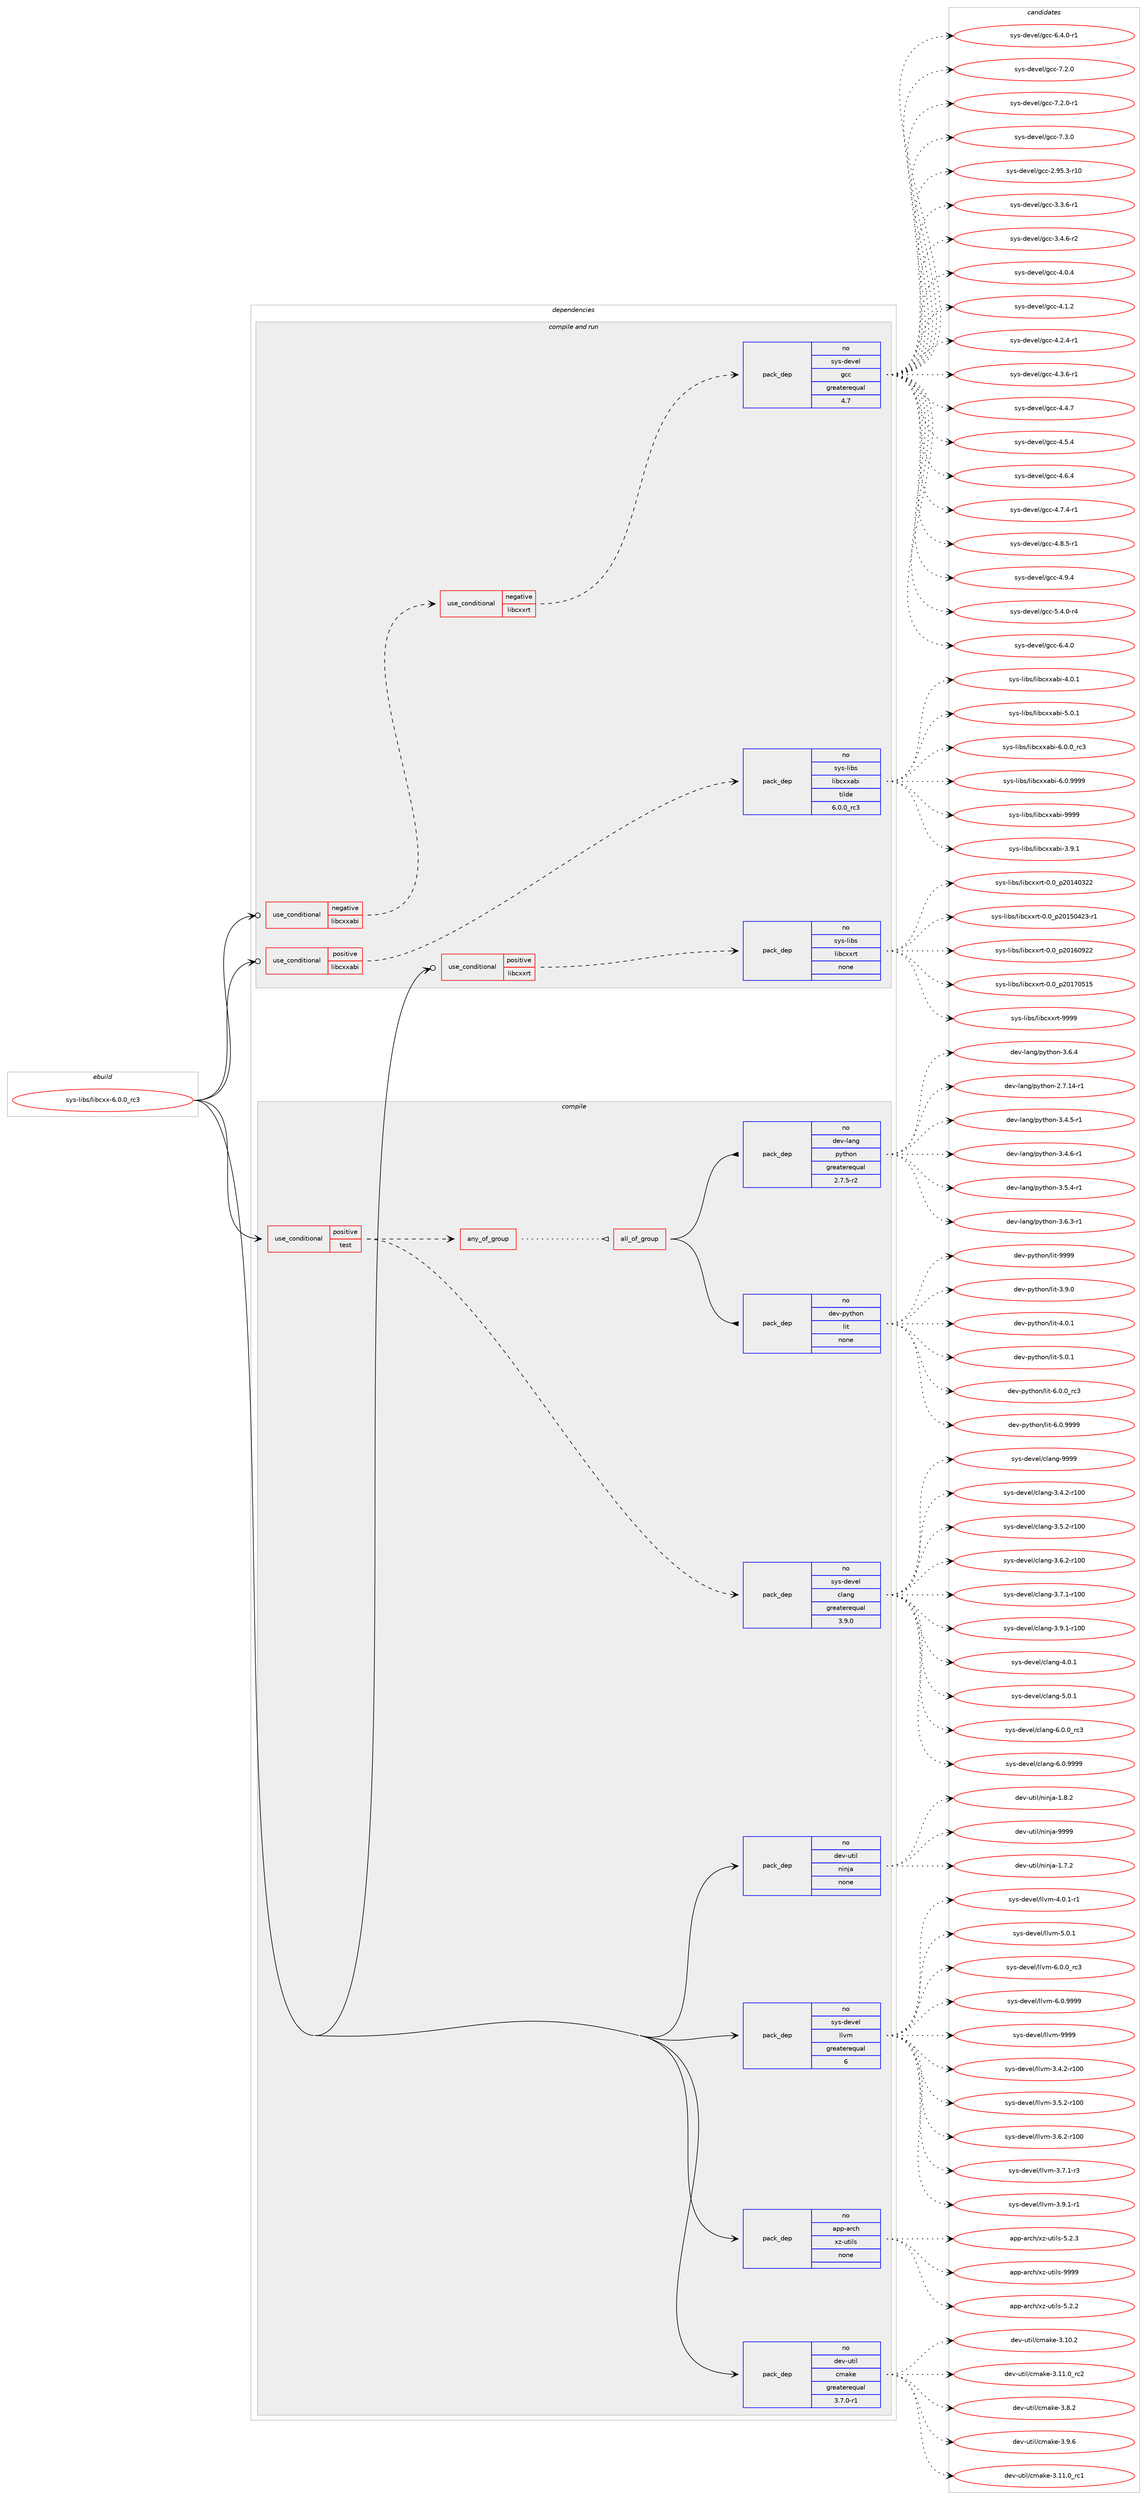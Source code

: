digraph prolog {

# *************
# Graph options
# *************

newrank=true;
concentrate=true;
compound=true;
graph [rankdir=LR,fontname=Helvetica,fontsize=10,ranksep=1.5];#, ranksep=2.5, nodesep=0.2];
edge  [arrowhead=vee];
node  [fontname=Helvetica,fontsize=10];

# **********
# The ebuild
# **********

subgraph cluster_leftcol {
color=gray;
rank=same;
label=<<i>ebuild</i>>;
id [label="sys-libs/libcxx-6.0.0_rc3", color=red, width=4, href="../sys-libs/libcxx-6.0.0_rc3.svg"];
}

# ****************
# The dependencies
# ****************

subgraph cluster_midcol {
color=gray;
label=<<i>dependencies</i>>;
subgraph cluster_compile {
fillcolor="#eeeeee";
style=filled;
label=<<i>compile</i>>;
subgraph cond741 {
dependency6687 [label=<<TABLE BORDER="0" CELLBORDER="1" CELLSPACING="0" CELLPADDING="4"><TR><TD ROWSPAN="3" CELLPADDING="10">use_conditional</TD></TR><TR><TD>positive</TD></TR><TR><TD>test</TD></TR></TABLE>>, shape=none, color=red];
subgraph pack5902 {
dependency6688 [label=<<TABLE BORDER="0" CELLBORDER="1" CELLSPACING="0" CELLPADDING="4" WIDTH="220"><TR><TD ROWSPAN="6" CELLPADDING="30">pack_dep</TD></TR><TR><TD WIDTH="110">no</TD></TR><TR><TD>sys-devel</TD></TR><TR><TD>clang</TD></TR><TR><TD>greaterequal</TD></TR><TR><TD>3.9.0</TD></TR></TABLE>>, shape=none, color=blue];
}
dependency6687:e -> dependency6688:w [weight=20,style="dashed",arrowhead="vee"];
subgraph any33 {
dependency6689 [label=<<TABLE BORDER="0" CELLBORDER="1" CELLSPACING="0" CELLPADDING="4"><TR><TD CELLPADDING="10">any_of_group</TD></TR></TABLE>>, shape=none, color=red];subgraph all14 {
dependency6690 [label=<<TABLE BORDER="0" CELLBORDER="1" CELLSPACING="0" CELLPADDING="4"><TR><TD CELLPADDING="10">all_of_group</TD></TR></TABLE>>, shape=none, color=red];subgraph pack5903 {
dependency6691 [label=<<TABLE BORDER="0" CELLBORDER="1" CELLSPACING="0" CELLPADDING="4" WIDTH="220"><TR><TD ROWSPAN="6" CELLPADDING="30">pack_dep</TD></TR><TR><TD WIDTH="110">no</TD></TR><TR><TD>dev-lang</TD></TR><TR><TD>python</TD></TR><TR><TD>greaterequal</TD></TR><TR><TD>2.7.5-r2</TD></TR></TABLE>>, shape=none, color=blue];
}
dependency6690:e -> dependency6691:w [weight=20,style="solid",arrowhead="inv"];
subgraph pack5904 {
dependency6692 [label=<<TABLE BORDER="0" CELLBORDER="1" CELLSPACING="0" CELLPADDING="4" WIDTH="220"><TR><TD ROWSPAN="6" CELLPADDING="30">pack_dep</TD></TR><TR><TD WIDTH="110">no</TD></TR><TR><TD>dev-python</TD></TR><TR><TD>lit</TD></TR><TR><TD>none</TD></TR><TR><TD></TD></TR></TABLE>>, shape=none, color=blue];
}
dependency6690:e -> dependency6692:w [weight=20,style="solid",arrowhead="inv"];
}
dependency6689:e -> dependency6690:w [weight=20,style="dotted",arrowhead="oinv"];
}
dependency6687:e -> dependency6689:w [weight=20,style="dashed",arrowhead="vee"];
}
id:e -> dependency6687:w [weight=20,style="solid",arrowhead="vee"];
subgraph pack5905 {
dependency6693 [label=<<TABLE BORDER="0" CELLBORDER="1" CELLSPACING="0" CELLPADDING="4" WIDTH="220"><TR><TD ROWSPAN="6" CELLPADDING="30">pack_dep</TD></TR><TR><TD WIDTH="110">no</TD></TR><TR><TD>app-arch</TD></TR><TR><TD>xz-utils</TD></TR><TR><TD>none</TD></TR><TR><TD></TD></TR></TABLE>>, shape=none, color=blue];
}
id:e -> dependency6693:w [weight=20,style="solid",arrowhead="vee"];
subgraph pack5906 {
dependency6694 [label=<<TABLE BORDER="0" CELLBORDER="1" CELLSPACING="0" CELLPADDING="4" WIDTH="220"><TR><TD ROWSPAN="6" CELLPADDING="30">pack_dep</TD></TR><TR><TD WIDTH="110">no</TD></TR><TR><TD>dev-util</TD></TR><TR><TD>cmake</TD></TR><TR><TD>greaterequal</TD></TR><TR><TD>3.7.0-r1</TD></TR></TABLE>>, shape=none, color=blue];
}
id:e -> dependency6694:w [weight=20,style="solid",arrowhead="vee"];
subgraph pack5907 {
dependency6695 [label=<<TABLE BORDER="0" CELLBORDER="1" CELLSPACING="0" CELLPADDING="4" WIDTH="220"><TR><TD ROWSPAN="6" CELLPADDING="30">pack_dep</TD></TR><TR><TD WIDTH="110">no</TD></TR><TR><TD>dev-util</TD></TR><TR><TD>ninja</TD></TR><TR><TD>none</TD></TR><TR><TD></TD></TR></TABLE>>, shape=none, color=blue];
}
id:e -> dependency6695:w [weight=20,style="solid",arrowhead="vee"];
subgraph pack5908 {
dependency6696 [label=<<TABLE BORDER="0" CELLBORDER="1" CELLSPACING="0" CELLPADDING="4" WIDTH="220"><TR><TD ROWSPAN="6" CELLPADDING="30">pack_dep</TD></TR><TR><TD WIDTH="110">no</TD></TR><TR><TD>sys-devel</TD></TR><TR><TD>llvm</TD></TR><TR><TD>greaterequal</TD></TR><TR><TD>6</TD></TR></TABLE>>, shape=none, color=blue];
}
id:e -> dependency6696:w [weight=20,style="solid",arrowhead="vee"];
}
subgraph cluster_compileandrun {
fillcolor="#eeeeee";
style=filled;
label=<<i>compile and run</i>>;
subgraph cond742 {
dependency6697 [label=<<TABLE BORDER="0" CELLBORDER="1" CELLSPACING="0" CELLPADDING="4"><TR><TD ROWSPAN="3" CELLPADDING="10">use_conditional</TD></TR><TR><TD>negative</TD></TR><TR><TD>libcxxabi</TD></TR></TABLE>>, shape=none, color=red];
subgraph cond743 {
dependency6698 [label=<<TABLE BORDER="0" CELLBORDER="1" CELLSPACING="0" CELLPADDING="4"><TR><TD ROWSPAN="3" CELLPADDING="10">use_conditional</TD></TR><TR><TD>negative</TD></TR><TR><TD>libcxxrt</TD></TR></TABLE>>, shape=none, color=red];
subgraph pack5909 {
dependency6699 [label=<<TABLE BORDER="0" CELLBORDER="1" CELLSPACING="0" CELLPADDING="4" WIDTH="220"><TR><TD ROWSPAN="6" CELLPADDING="30">pack_dep</TD></TR><TR><TD WIDTH="110">no</TD></TR><TR><TD>sys-devel</TD></TR><TR><TD>gcc</TD></TR><TR><TD>greaterequal</TD></TR><TR><TD>4.7</TD></TR></TABLE>>, shape=none, color=blue];
}
dependency6698:e -> dependency6699:w [weight=20,style="dashed",arrowhead="vee"];
}
dependency6697:e -> dependency6698:w [weight=20,style="dashed",arrowhead="vee"];
}
id:e -> dependency6697:w [weight=20,style="solid",arrowhead="odotvee"];
subgraph cond744 {
dependency6700 [label=<<TABLE BORDER="0" CELLBORDER="1" CELLSPACING="0" CELLPADDING="4"><TR><TD ROWSPAN="3" CELLPADDING="10">use_conditional</TD></TR><TR><TD>positive</TD></TR><TR><TD>libcxxabi</TD></TR></TABLE>>, shape=none, color=red];
subgraph pack5910 {
dependency6701 [label=<<TABLE BORDER="0" CELLBORDER="1" CELLSPACING="0" CELLPADDING="4" WIDTH="220"><TR><TD ROWSPAN="6" CELLPADDING="30">pack_dep</TD></TR><TR><TD WIDTH="110">no</TD></TR><TR><TD>sys-libs</TD></TR><TR><TD>libcxxabi</TD></TR><TR><TD>tilde</TD></TR><TR><TD>6.0.0_rc3</TD></TR></TABLE>>, shape=none, color=blue];
}
dependency6700:e -> dependency6701:w [weight=20,style="dashed",arrowhead="vee"];
}
id:e -> dependency6700:w [weight=20,style="solid",arrowhead="odotvee"];
subgraph cond745 {
dependency6702 [label=<<TABLE BORDER="0" CELLBORDER="1" CELLSPACING="0" CELLPADDING="4"><TR><TD ROWSPAN="3" CELLPADDING="10">use_conditional</TD></TR><TR><TD>positive</TD></TR><TR><TD>libcxxrt</TD></TR></TABLE>>, shape=none, color=red];
subgraph pack5911 {
dependency6703 [label=<<TABLE BORDER="0" CELLBORDER="1" CELLSPACING="0" CELLPADDING="4" WIDTH="220"><TR><TD ROWSPAN="6" CELLPADDING="30">pack_dep</TD></TR><TR><TD WIDTH="110">no</TD></TR><TR><TD>sys-libs</TD></TR><TR><TD>libcxxrt</TD></TR><TR><TD>none</TD></TR><TR><TD></TD></TR></TABLE>>, shape=none, color=blue];
}
dependency6702:e -> dependency6703:w [weight=20,style="dashed",arrowhead="vee"];
}
id:e -> dependency6702:w [weight=20,style="solid",arrowhead="odotvee"];
}
subgraph cluster_run {
fillcolor="#eeeeee";
style=filled;
label=<<i>run</i>>;
}
}

# **************
# The candidates
# **************

subgraph cluster_choices {
rank=same;
color=gray;
label=<<i>candidates</i>>;

subgraph choice5902 {
color=black;
nodesep=1;
choice1151211154510010111810110847991089711010345514652465045114494848 [label="sys-devel/clang-3.4.2-r100", color=red, width=4,href="../sys-devel/clang-3.4.2-r100.svg"];
choice1151211154510010111810110847991089711010345514653465045114494848 [label="sys-devel/clang-3.5.2-r100", color=red, width=4,href="../sys-devel/clang-3.5.2-r100.svg"];
choice1151211154510010111810110847991089711010345514654465045114494848 [label="sys-devel/clang-3.6.2-r100", color=red, width=4,href="../sys-devel/clang-3.6.2-r100.svg"];
choice1151211154510010111810110847991089711010345514655464945114494848 [label="sys-devel/clang-3.7.1-r100", color=red, width=4,href="../sys-devel/clang-3.7.1-r100.svg"];
choice1151211154510010111810110847991089711010345514657464945114494848 [label="sys-devel/clang-3.9.1-r100", color=red, width=4,href="../sys-devel/clang-3.9.1-r100.svg"];
choice11512111545100101118101108479910897110103455246484649 [label="sys-devel/clang-4.0.1", color=red, width=4,href="../sys-devel/clang-4.0.1.svg"];
choice11512111545100101118101108479910897110103455346484649 [label="sys-devel/clang-5.0.1", color=red, width=4,href="../sys-devel/clang-5.0.1.svg"];
choice11512111545100101118101108479910897110103455446484648951149951 [label="sys-devel/clang-6.0.0_rc3", color=red, width=4,href="../sys-devel/clang-6.0.0_rc3.svg"];
choice11512111545100101118101108479910897110103455446484657575757 [label="sys-devel/clang-6.0.9999", color=red, width=4,href="../sys-devel/clang-6.0.9999.svg"];
choice115121115451001011181011084799108971101034557575757 [label="sys-devel/clang-9999", color=red, width=4,href="../sys-devel/clang-9999.svg"];
dependency6688:e -> choice1151211154510010111810110847991089711010345514652465045114494848:w [style=dotted,weight="100"];
dependency6688:e -> choice1151211154510010111810110847991089711010345514653465045114494848:w [style=dotted,weight="100"];
dependency6688:e -> choice1151211154510010111810110847991089711010345514654465045114494848:w [style=dotted,weight="100"];
dependency6688:e -> choice1151211154510010111810110847991089711010345514655464945114494848:w [style=dotted,weight="100"];
dependency6688:e -> choice1151211154510010111810110847991089711010345514657464945114494848:w [style=dotted,weight="100"];
dependency6688:e -> choice11512111545100101118101108479910897110103455246484649:w [style=dotted,weight="100"];
dependency6688:e -> choice11512111545100101118101108479910897110103455346484649:w [style=dotted,weight="100"];
dependency6688:e -> choice11512111545100101118101108479910897110103455446484648951149951:w [style=dotted,weight="100"];
dependency6688:e -> choice11512111545100101118101108479910897110103455446484657575757:w [style=dotted,weight="100"];
dependency6688:e -> choice115121115451001011181011084799108971101034557575757:w [style=dotted,weight="100"];
}
subgraph choice5903 {
color=black;
nodesep=1;
choice100101118451089711010347112121116104111110455046554649524511449 [label="dev-lang/python-2.7.14-r1", color=red, width=4,href="../dev-lang/python-2.7.14-r1.svg"];
choice1001011184510897110103471121211161041111104551465246534511449 [label="dev-lang/python-3.4.5-r1", color=red, width=4,href="../dev-lang/python-3.4.5-r1.svg"];
choice1001011184510897110103471121211161041111104551465246544511449 [label="dev-lang/python-3.4.6-r1", color=red, width=4,href="../dev-lang/python-3.4.6-r1.svg"];
choice1001011184510897110103471121211161041111104551465346524511449 [label="dev-lang/python-3.5.4-r1", color=red, width=4,href="../dev-lang/python-3.5.4-r1.svg"];
choice1001011184510897110103471121211161041111104551465446514511449 [label="dev-lang/python-3.6.3-r1", color=red, width=4,href="../dev-lang/python-3.6.3-r1.svg"];
choice100101118451089711010347112121116104111110455146544652 [label="dev-lang/python-3.6.4", color=red, width=4,href="../dev-lang/python-3.6.4.svg"];
dependency6691:e -> choice100101118451089711010347112121116104111110455046554649524511449:w [style=dotted,weight="100"];
dependency6691:e -> choice1001011184510897110103471121211161041111104551465246534511449:w [style=dotted,weight="100"];
dependency6691:e -> choice1001011184510897110103471121211161041111104551465246544511449:w [style=dotted,weight="100"];
dependency6691:e -> choice1001011184510897110103471121211161041111104551465346524511449:w [style=dotted,weight="100"];
dependency6691:e -> choice1001011184510897110103471121211161041111104551465446514511449:w [style=dotted,weight="100"];
dependency6691:e -> choice100101118451089711010347112121116104111110455146544652:w [style=dotted,weight="100"];
}
subgraph choice5904 {
color=black;
nodesep=1;
choice1001011184511212111610411111047108105116455146574648 [label="dev-python/lit-3.9.0", color=red, width=4,href="../dev-python/lit-3.9.0.svg"];
choice1001011184511212111610411111047108105116455246484649 [label="dev-python/lit-4.0.1", color=red, width=4,href="../dev-python/lit-4.0.1.svg"];
choice1001011184511212111610411111047108105116455346484649 [label="dev-python/lit-5.0.1", color=red, width=4,href="../dev-python/lit-5.0.1.svg"];
choice1001011184511212111610411111047108105116455446484648951149951 [label="dev-python/lit-6.0.0_rc3", color=red, width=4,href="../dev-python/lit-6.0.0_rc3.svg"];
choice1001011184511212111610411111047108105116455446484657575757 [label="dev-python/lit-6.0.9999", color=red, width=4,href="../dev-python/lit-6.0.9999.svg"];
choice10010111845112121116104111110471081051164557575757 [label="dev-python/lit-9999", color=red, width=4,href="../dev-python/lit-9999.svg"];
dependency6692:e -> choice1001011184511212111610411111047108105116455146574648:w [style=dotted,weight="100"];
dependency6692:e -> choice1001011184511212111610411111047108105116455246484649:w [style=dotted,weight="100"];
dependency6692:e -> choice1001011184511212111610411111047108105116455346484649:w [style=dotted,weight="100"];
dependency6692:e -> choice1001011184511212111610411111047108105116455446484648951149951:w [style=dotted,weight="100"];
dependency6692:e -> choice1001011184511212111610411111047108105116455446484657575757:w [style=dotted,weight="100"];
dependency6692:e -> choice10010111845112121116104111110471081051164557575757:w [style=dotted,weight="100"];
}
subgraph choice5905 {
color=black;
nodesep=1;
choice971121124597114991044712012245117116105108115455346504650 [label="app-arch/xz-utils-5.2.2", color=red, width=4,href="../app-arch/xz-utils-5.2.2.svg"];
choice971121124597114991044712012245117116105108115455346504651 [label="app-arch/xz-utils-5.2.3", color=red, width=4,href="../app-arch/xz-utils-5.2.3.svg"];
choice9711211245971149910447120122451171161051081154557575757 [label="app-arch/xz-utils-9999", color=red, width=4,href="../app-arch/xz-utils-9999.svg"];
dependency6693:e -> choice971121124597114991044712012245117116105108115455346504650:w [style=dotted,weight="100"];
dependency6693:e -> choice971121124597114991044712012245117116105108115455346504651:w [style=dotted,weight="100"];
dependency6693:e -> choice9711211245971149910447120122451171161051081154557575757:w [style=dotted,weight="100"];
}
subgraph choice5906 {
color=black;
nodesep=1;
choice1001011184511711610510847991099710710145514649494648951149949 [label="dev-util/cmake-3.11.0_rc1", color=red, width=4,href="../dev-util/cmake-3.11.0_rc1.svg"];
choice1001011184511711610510847991099710710145514649484650 [label="dev-util/cmake-3.10.2", color=red, width=4,href="../dev-util/cmake-3.10.2.svg"];
choice1001011184511711610510847991099710710145514649494648951149950 [label="dev-util/cmake-3.11.0_rc2", color=red, width=4,href="../dev-util/cmake-3.11.0_rc2.svg"];
choice10010111845117116105108479910997107101455146564650 [label="dev-util/cmake-3.8.2", color=red, width=4,href="../dev-util/cmake-3.8.2.svg"];
choice10010111845117116105108479910997107101455146574654 [label="dev-util/cmake-3.9.6", color=red, width=4,href="../dev-util/cmake-3.9.6.svg"];
dependency6694:e -> choice1001011184511711610510847991099710710145514649494648951149949:w [style=dotted,weight="100"];
dependency6694:e -> choice1001011184511711610510847991099710710145514649484650:w [style=dotted,weight="100"];
dependency6694:e -> choice1001011184511711610510847991099710710145514649494648951149950:w [style=dotted,weight="100"];
dependency6694:e -> choice10010111845117116105108479910997107101455146564650:w [style=dotted,weight="100"];
dependency6694:e -> choice10010111845117116105108479910997107101455146574654:w [style=dotted,weight="100"];
}
subgraph choice5907 {
color=black;
nodesep=1;
choice100101118451171161051084711010511010697454946554650 [label="dev-util/ninja-1.7.2", color=red, width=4,href="../dev-util/ninja-1.7.2.svg"];
choice100101118451171161051084711010511010697454946564650 [label="dev-util/ninja-1.8.2", color=red, width=4,href="../dev-util/ninja-1.8.2.svg"];
choice1001011184511711610510847110105110106974557575757 [label="dev-util/ninja-9999", color=red, width=4,href="../dev-util/ninja-9999.svg"];
dependency6695:e -> choice100101118451171161051084711010511010697454946554650:w [style=dotted,weight="100"];
dependency6695:e -> choice100101118451171161051084711010511010697454946564650:w [style=dotted,weight="100"];
dependency6695:e -> choice1001011184511711610510847110105110106974557575757:w [style=dotted,weight="100"];
}
subgraph choice5908 {
color=black;
nodesep=1;
choice115121115451001011181011084710810811810945514652465045114494848 [label="sys-devel/llvm-3.4.2-r100", color=red, width=4,href="../sys-devel/llvm-3.4.2-r100.svg"];
choice115121115451001011181011084710810811810945514653465045114494848 [label="sys-devel/llvm-3.5.2-r100", color=red, width=4,href="../sys-devel/llvm-3.5.2-r100.svg"];
choice115121115451001011181011084710810811810945514654465045114494848 [label="sys-devel/llvm-3.6.2-r100", color=red, width=4,href="../sys-devel/llvm-3.6.2-r100.svg"];
choice11512111545100101118101108471081081181094551465546494511451 [label="sys-devel/llvm-3.7.1-r3", color=red, width=4,href="../sys-devel/llvm-3.7.1-r3.svg"];
choice11512111545100101118101108471081081181094551465746494511449 [label="sys-devel/llvm-3.9.1-r1", color=red, width=4,href="../sys-devel/llvm-3.9.1-r1.svg"];
choice11512111545100101118101108471081081181094552464846494511449 [label="sys-devel/llvm-4.0.1-r1", color=red, width=4,href="../sys-devel/llvm-4.0.1-r1.svg"];
choice1151211154510010111810110847108108118109455346484649 [label="sys-devel/llvm-5.0.1", color=red, width=4,href="../sys-devel/llvm-5.0.1.svg"];
choice1151211154510010111810110847108108118109455446484648951149951 [label="sys-devel/llvm-6.0.0_rc3", color=red, width=4,href="../sys-devel/llvm-6.0.0_rc3.svg"];
choice1151211154510010111810110847108108118109455446484657575757 [label="sys-devel/llvm-6.0.9999", color=red, width=4,href="../sys-devel/llvm-6.0.9999.svg"];
choice11512111545100101118101108471081081181094557575757 [label="sys-devel/llvm-9999", color=red, width=4,href="../sys-devel/llvm-9999.svg"];
dependency6696:e -> choice115121115451001011181011084710810811810945514652465045114494848:w [style=dotted,weight="100"];
dependency6696:e -> choice115121115451001011181011084710810811810945514653465045114494848:w [style=dotted,weight="100"];
dependency6696:e -> choice115121115451001011181011084710810811810945514654465045114494848:w [style=dotted,weight="100"];
dependency6696:e -> choice11512111545100101118101108471081081181094551465546494511451:w [style=dotted,weight="100"];
dependency6696:e -> choice11512111545100101118101108471081081181094551465746494511449:w [style=dotted,weight="100"];
dependency6696:e -> choice11512111545100101118101108471081081181094552464846494511449:w [style=dotted,weight="100"];
dependency6696:e -> choice1151211154510010111810110847108108118109455346484649:w [style=dotted,weight="100"];
dependency6696:e -> choice1151211154510010111810110847108108118109455446484648951149951:w [style=dotted,weight="100"];
dependency6696:e -> choice1151211154510010111810110847108108118109455446484657575757:w [style=dotted,weight="100"];
dependency6696:e -> choice11512111545100101118101108471081081181094557575757:w [style=dotted,weight="100"];
}
subgraph choice5909 {
color=black;
nodesep=1;
choice1151211154510010111810110847103999945504657534651451144948 [label="sys-devel/gcc-2.95.3-r10", color=red, width=4,href="../sys-devel/gcc-2.95.3-r10.svg"];
choice115121115451001011181011084710399994551465146544511449 [label="sys-devel/gcc-3.3.6-r1", color=red, width=4,href="../sys-devel/gcc-3.3.6-r1.svg"];
choice115121115451001011181011084710399994551465246544511450 [label="sys-devel/gcc-3.4.6-r2", color=red, width=4,href="../sys-devel/gcc-3.4.6-r2.svg"];
choice11512111545100101118101108471039999455246484652 [label="sys-devel/gcc-4.0.4", color=red, width=4,href="../sys-devel/gcc-4.0.4.svg"];
choice11512111545100101118101108471039999455246494650 [label="sys-devel/gcc-4.1.2", color=red, width=4,href="../sys-devel/gcc-4.1.2.svg"];
choice115121115451001011181011084710399994552465046524511449 [label="sys-devel/gcc-4.2.4-r1", color=red, width=4,href="../sys-devel/gcc-4.2.4-r1.svg"];
choice115121115451001011181011084710399994552465146544511449 [label="sys-devel/gcc-4.3.6-r1", color=red, width=4,href="../sys-devel/gcc-4.3.6-r1.svg"];
choice11512111545100101118101108471039999455246524655 [label="sys-devel/gcc-4.4.7", color=red, width=4,href="../sys-devel/gcc-4.4.7.svg"];
choice11512111545100101118101108471039999455246534652 [label="sys-devel/gcc-4.5.4", color=red, width=4,href="../sys-devel/gcc-4.5.4.svg"];
choice11512111545100101118101108471039999455246544652 [label="sys-devel/gcc-4.6.4", color=red, width=4,href="../sys-devel/gcc-4.6.4.svg"];
choice115121115451001011181011084710399994552465546524511449 [label="sys-devel/gcc-4.7.4-r1", color=red, width=4,href="../sys-devel/gcc-4.7.4-r1.svg"];
choice115121115451001011181011084710399994552465646534511449 [label="sys-devel/gcc-4.8.5-r1", color=red, width=4,href="../sys-devel/gcc-4.8.5-r1.svg"];
choice11512111545100101118101108471039999455246574652 [label="sys-devel/gcc-4.9.4", color=red, width=4,href="../sys-devel/gcc-4.9.4.svg"];
choice115121115451001011181011084710399994553465246484511452 [label="sys-devel/gcc-5.4.0-r4", color=red, width=4,href="../sys-devel/gcc-5.4.0-r4.svg"];
choice11512111545100101118101108471039999455446524648 [label="sys-devel/gcc-6.4.0", color=red, width=4,href="../sys-devel/gcc-6.4.0.svg"];
choice115121115451001011181011084710399994554465246484511449 [label="sys-devel/gcc-6.4.0-r1", color=red, width=4,href="../sys-devel/gcc-6.4.0-r1.svg"];
choice11512111545100101118101108471039999455546504648 [label="sys-devel/gcc-7.2.0", color=red, width=4,href="../sys-devel/gcc-7.2.0.svg"];
choice115121115451001011181011084710399994555465046484511449 [label="sys-devel/gcc-7.2.0-r1", color=red, width=4,href="../sys-devel/gcc-7.2.0-r1.svg"];
choice11512111545100101118101108471039999455546514648 [label="sys-devel/gcc-7.3.0", color=red, width=4,href="../sys-devel/gcc-7.3.0.svg"];
dependency6699:e -> choice1151211154510010111810110847103999945504657534651451144948:w [style=dotted,weight="100"];
dependency6699:e -> choice115121115451001011181011084710399994551465146544511449:w [style=dotted,weight="100"];
dependency6699:e -> choice115121115451001011181011084710399994551465246544511450:w [style=dotted,weight="100"];
dependency6699:e -> choice11512111545100101118101108471039999455246484652:w [style=dotted,weight="100"];
dependency6699:e -> choice11512111545100101118101108471039999455246494650:w [style=dotted,weight="100"];
dependency6699:e -> choice115121115451001011181011084710399994552465046524511449:w [style=dotted,weight="100"];
dependency6699:e -> choice115121115451001011181011084710399994552465146544511449:w [style=dotted,weight="100"];
dependency6699:e -> choice11512111545100101118101108471039999455246524655:w [style=dotted,weight="100"];
dependency6699:e -> choice11512111545100101118101108471039999455246534652:w [style=dotted,weight="100"];
dependency6699:e -> choice11512111545100101118101108471039999455246544652:w [style=dotted,weight="100"];
dependency6699:e -> choice115121115451001011181011084710399994552465546524511449:w [style=dotted,weight="100"];
dependency6699:e -> choice115121115451001011181011084710399994552465646534511449:w [style=dotted,weight="100"];
dependency6699:e -> choice11512111545100101118101108471039999455246574652:w [style=dotted,weight="100"];
dependency6699:e -> choice115121115451001011181011084710399994553465246484511452:w [style=dotted,weight="100"];
dependency6699:e -> choice11512111545100101118101108471039999455446524648:w [style=dotted,weight="100"];
dependency6699:e -> choice115121115451001011181011084710399994554465246484511449:w [style=dotted,weight="100"];
dependency6699:e -> choice11512111545100101118101108471039999455546504648:w [style=dotted,weight="100"];
dependency6699:e -> choice115121115451001011181011084710399994555465046484511449:w [style=dotted,weight="100"];
dependency6699:e -> choice11512111545100101118101108471039999455546514648:w [style=dotted,weight="100"];
}
subgraph choice5910 {
color=black;
nodesep=1;
choice11512111545108105981154710810598991201209798105455146574649 [label="sys-libs/libcxxabi-3.9.1", color=red, width=4,href="../sys-libs/libcxxabi-3.9.1.svg"];
choice11512111545108105981154710810598991201209798105455246484649 [label="sys-libs/libcxxabi-4.0.1", color=red, width=4,href="../sys-libs/libcxxabi-4.0.1.svg"];
choice11512111545108105981154710810598991201209798105455346484649 [label="sys-libs/libcxxabi-5.0.1", color=red, width=4,href="../sys-libs/libcxxabi-5.0.1.svg"];
choice11512111545108105981154710810598991201209798105455446484648951149951 [label="sys-libs/libcxxabi-6.0.0_rc3", color=red, width=4,href="../sys-libs/libcxxabi-6.0.0_rc3.svg"];
choice11512111545108105981154710810598991201209798105455446484657575757 [label="sys-libs/libcxxabi-6.0.9999", color=red, width=4,href="../sys-libs/libcxxabi-6.0.9999.svg"];
choice115121115451081059811547108105989912012097981054557575757 [label="sys-libs/libcxxabi-9999", color=red, width=4,href="../sys-libs/libcxxabi-9999.svg"];
dependency6701:e -> choice11512111545108105981154710810598991201209798105455146574649:w [style=dotted,weight="100"];
dependency6701:e -> choice11512111545108105981154710810598991201209798105455246484649:w [style=dotted,weight="100"];
dependency6701:e -> choice11512111545108105981154710810598991201209798105455346484649:w [style=dotted,weight="100"];
dependency6701:e -> choice11512111545108105981154710810598991201209798105455446484648951149951:w [style=dotted,weight="100"];
dependency6701:e -> choice11512111545108105981154710810598991201209798105455446484657575757:w [style=dotted,weight="100"];
dependency6701:e -> choice115121115451081059811547108105989912012097981054557575757:w [style=dotted,weight="100"];
}
subgraph choice5911 {
color=black;
nodesep=1;
choice115121115451081059811547108105989912012011411645484648951125048495248515050 [label="sys-libs/libcxxrt-0.0_p20140322", color=red, width=4,href="../sys-libs/libcxxrt-0.0_p20140322.svg"];
choice1151211154510810598115471081059899120120114116454846489511250484953485250514511449 [label="sys-libs/libcxxrt-0.0_p20150423-r1", color=red, width=4,href="../sys-libs/libcxxrt-0.0_p20150423-r1.svg"];
choice115121115451081059811547108105989912012011411645484648951125048495448575050 [label="sys-libs/libcxxrt-0.0_p20160922", color=red, width=4,href="../sys-libs/libcxxrt-0.0_p20160922.svg"];
choice115121115451081059811547108105989912012011411645484648951125048495548534953 [label="sys-libs/libcxxrt-0.0_p20170515", color=red, width=4,href="../sys-libs/libcxxrt-0.0_p20170515.svg"];
choice11512111545108105981154710810598991201201141164557575757 [label="sys-libs/libcxxrt-9999", color=red, width=4,href="../sys-libs/libcxxrt-9999.svg"];
dependency6703:e -> choice115121115451081059811547108105989912012011411645484648951125048495248515050:w [style=dotted,weight="100"];
dependency6703:e -> choice1151211154510810598115471081059899120120114116454846489511250484953485250514511449:w [style=dotted,weight="100"];
dependency6703:e -> choice115121115451081059811547108105989912012011411645484648951125048495448575050:w [style=dotted,weight="100"];
dependency6703:e -> choice115121115451081059811547108105989912012011411645484648951125048495548534953:w [style=dotted,weight="100"];
dependency6703:e -> choice11512111545108105981154710810598991201201141164557575757:w [style=dotted,weight="100"];
}
}

}
